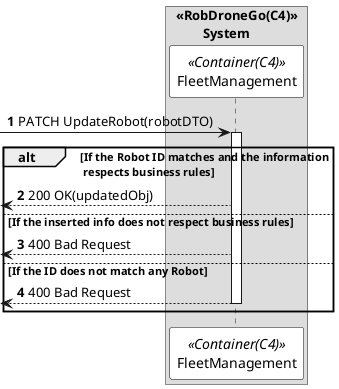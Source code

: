 @startuml updateRobotSD
autonumber

skinparam sequence {
ParticipantBorderColor black
ParticipantBackgroundColor white
}


box "<<RobDroneGo(C4)>>\n\tSystem"
participant FleetManagement as FM <<Container(C4)>>
end box



 -> FM: PATCH UpdateRobot(robotDTO)
activate FM

alt If the Robot ID matches and the information\n respects business rules
 <-- FM : 200 OK(updatedObj)



else If the inserted info does not respect business rules

 <-- FM : 400 Bad Request

 
else If the ID does not match any Robot

 <-- FM : 400 Bad Request
deactivate FM


end


@enduml